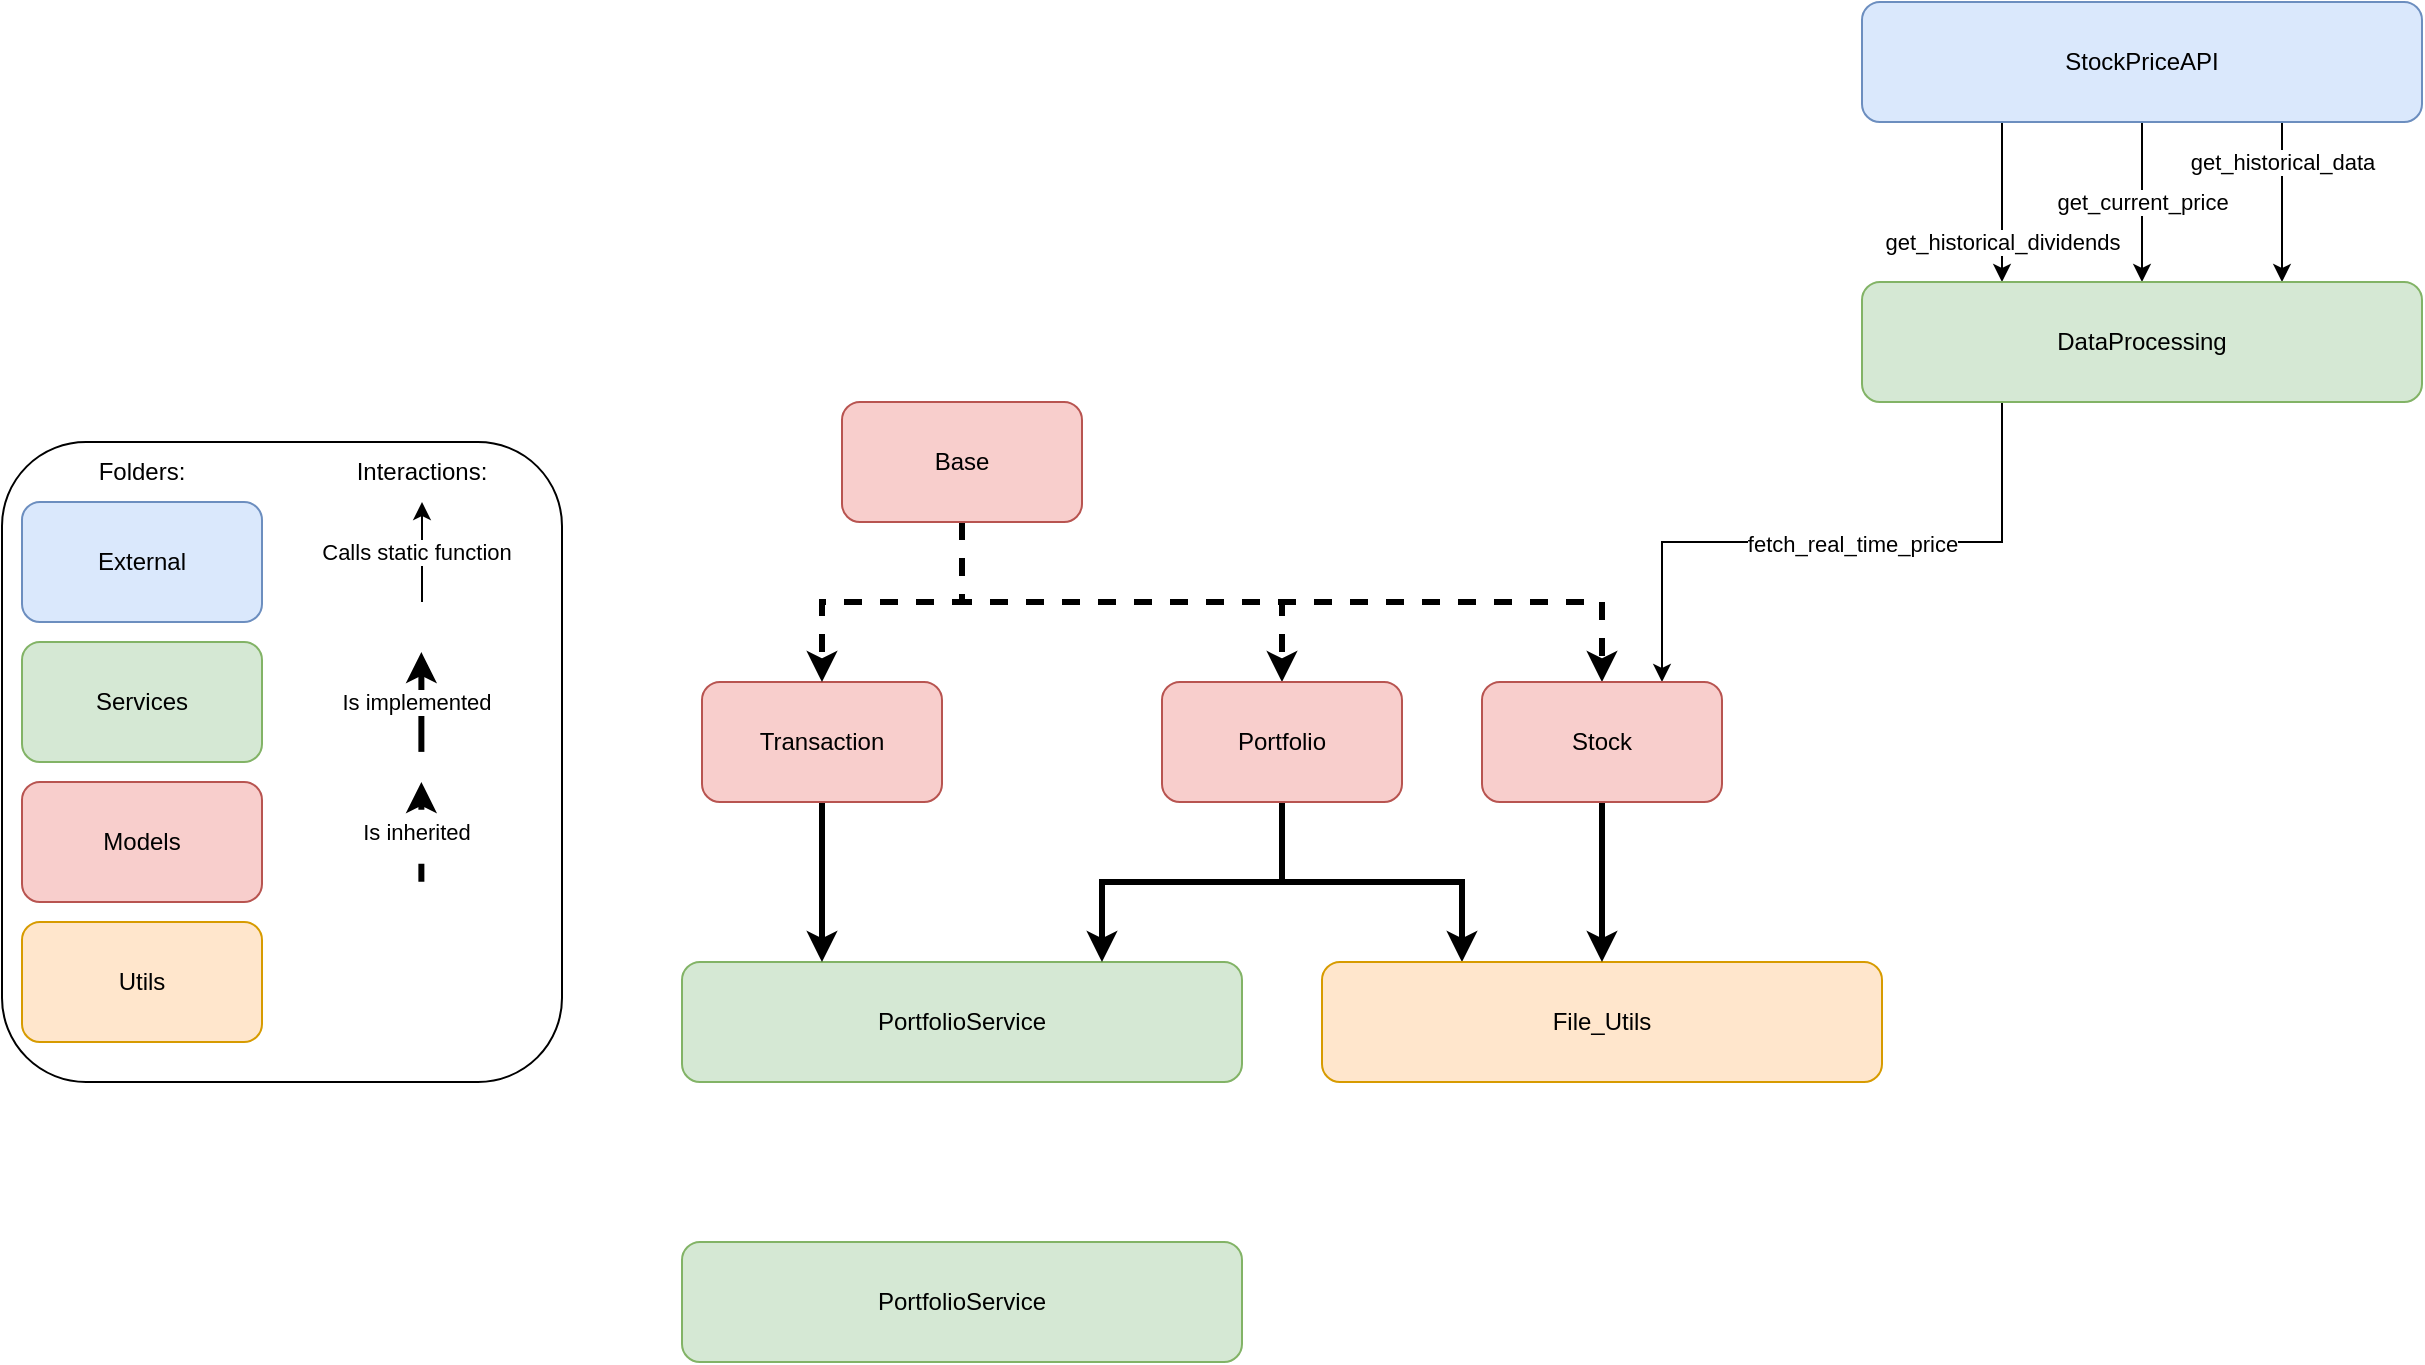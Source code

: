 <mxfile version="24.6.1" type="device">
  <diagram name="Page-1" id="rVRkZtC7fbkbAEmh_iyq">
    <mxGraphModel dx="1396" dy="1695" grid="1" gridSize="10" guides="1" tooltips="1" connect="1" arrows="1" fold="1" page="0" pageScale="1" pageWidth="827" pageHeight="1169" math="0" shadow="0">
      <root>
        <mxCell id="0" />
        <mxCell id="1" parent="0" />
        <mxCell id="m7NG0MJ-4mJpo4wS_Uf_-6" style="edgeStyle=orthogonalEdgeStyle;rounded=0;orthogonalLoop=1;jettySize=auto;html=1;exitX=0.5;exitY=1;exitDx=0;exitDy=0;entryX=0.5;entryY=0;entryDx=0;entryDy=0;" edge="1" parent="1" source="m7NG0MJ-4mJpo4wS_Uf_-1" target="m7NG0MJ-4mJpo4wS_Uf_-5">
          <mxGeometry relative="1" as="geometry" />
        </mxCell>
        <mxCell id="m7NG0MJ-4mJpo4wS_Uf_-7" value="get_current_price" style="edgeLabel;html=1;align=center;verticalAlign=middle;resizable=0;points=[];" vertex="1" connectable="0" parent="m7NG0MJ-4mJpo4wS_Uf_-6">
          <mxGeometry relative="1" as="geometry">
            <mxPoint as="offset" />
          </mxGeometry>
        </mxCell>
        <mxCell id="m7NG0MJ-4mJpo4wS_Uf_-9" style="edgeStyle=orthogonalEdgeStyle;rounded=0;orthogonalLoop=1;jettySize=auto;html=1;exitX=0.75;exitY=1;exitDx=0;exitDy=0;entryX=0.75;entryY=0;entryDx=0;entryDy=0;verticalAlign=middle;horizontal=1;labelBorderColor=default;labelPosition=center;verticalLabelPosition=middle;align=center;" edge="1" parent="1" source="m7NG0MJ-4mJpo4wS_Uf_-1" target="m7NG0MJ-4mJpo4wS_Uf_-5">
          <mxGeometry relative="1" as="geometry" />
        </mxCell>
        <mxCell id="m7NG0MJ-4mJpo4wS_Uf_-10" value="get_historical_data" style="edgeLabel;html=1;align=center;verticalAlign=middle;resizable=0;points=[];" vertex="1" connectable="0" parent="m7NG0MJ-4mJpo4wS_Uf_-9">
          <mxGeometry x="-0.5" relative="1" as="geometry">
            <mxPoint as="offset" />
          </mxGeometry>
        </mxCell>
        <mxCell id="m7NG0MJ-4mJpo4wS_Uf_-11" style="edgeStyle=orthogonalEdgeStyle;rounded=0;orthogonalLoop=1;jettySize=auto;html=1;exitX=0.25;exitY=1;exitDx=0;exitDy=0;entryX=0.25;entryY=0;entryDx=0;entryDy=0;" edge="1" parent="1" source="m7NG0MJ-4mJpo4wS_Uf_-1" target="m7NG0MJ-4mJpo4wS_Uf_-5">
          <mxGeometry relative="1" as="geometry" />
        </mxCell>
        <mxCell id="m7NG0MJ-4mJpo4wS_Uf_-12" value="get_historical_dividends" style="edgeLabel;html=1;align=center;verticalAlign=middle;resizable=0;points=[];" vertex="1" connectable="0" parent="m7NG0MJ-4mJpo4wS_Uf_-11">
          <mxGeometry x="0.5" relative="1" as="geometry">
            <mxPoint as="offset" />
          </mxGeometry>
        </mxCell>
        <mxCell id="m7NG0MJ-4mJpo4wS_Uf_-1" value="StockPriceAPI" style="rounded=1;whiteSpace=wrap;html=1;fillColor=#dae8fc;strokeColor=#6c8ebf;" vertex="1" parent="1">
          <mxGeometry x="1190" y="-760" width="280" height="60" as="geometry" />
        </mxCell>
        <mxCell id="m7NG0MJ-4mJpo4wS_Uf_-2" value="" style="rounded=1;whiteSpace=wrap;html=1;" vertex="1" parent="1">
          <mxGeometry x="260" y="-540" width="280" height="320" as="geometry" />
        </mxCell>
        <mxCell id="m7NG0MJ-4mJpo4wS_Uf_-3" value="External" style="rounded=1;whiteSpace=wrap;html=1;fillColor=#dae8fc;strokeColor=#6c8ebf;" vertex="1" parent="1">
          <mxGeometry x="270" y="-510" width="120" height="60" as="geometry" />
        </mxCell>
        <mxCell id="m7NG0MJ-4mJpo4wS_Uf_-4" value="Folders:" style="text;html=1;align=center;verticalAlign=middle;whiteSpace=wrap;rounded=0;" vertex="1" parent="1">
          <mxGeometry x="300" y="-540" width="60" height="30" as="geometry" />
        </mxCell>
        <mxCell id="m7NG0MJ-4mJpo4wS_Uf_-36" style="edgeStyle=orthogonalEdgeStyle;rounded=0;orthogonalLoop=1;jettySize=auto;html=1;exitX=0.25;exitY=1;exitDx=0;exitDy=0;entryX=0.75;entryY=0;entryDx=0;entryDy=0;" edge="1" parent="1" source="m7NG0MJ-4mJpo4wS_Uf_-5" target="m7NG0MJ-4mJpo4wS_Uf_-31">
          <mxGeometry relative="1" as="geometry" />
        </mxCell>
        <mxCell id="m7NG0MJ-4mJpo4wS_Uf_-37" value="fetch_real_time_price" style="edgeLabel;html=1;align=center;verticalAlign=middle;resizable=0;points=[];" vertex="1" connectable="0" parent="m7NG0MJ-4mJpo4wS_Uf_-36">
          <mxGeometry x="-0.059" y="1" relative="1" as="geometry">
            <mxPoint x="1" as="offset" />
          </mxGeometry>
        </mxCell>
        <mxCell id="m7NG0MJ-4mJpo4wS_Uf_-5" value="DataProcessing" style="rounded=1;whiteSpace=wrap;html=1;fillColor=#d5e8d4;strokeColor=#82b366;" vertex="1" parent="1">
          <mxGeometry x="1190" y="-620" width="280" height="60" as="geometry" />
        </mxCell>
        <mxCell id="m7NG0MJ-4mJpo4wS_Uf_-8" value="Services" style="rounded=1;whiteSpace=wrap;html=1;fillColor=#d5e8d4;strokeColor=#82b366;" vertex="1" parent="1">
          <mxGeometry x="270" y="-440" width="120" height="60" as="geometry" />
        </mxCell>
        <mxCell id="m7NG0MJ-4mJpo4wS_Uf_-13" value="PortfolioService" style="rounded=1;whiteSpace=wrap;html=1;fillColor=#d5e8d4;strokeColor=#82b366;" vertex="1" parent="1">
          <mxGeometry x="600" y="-280" width="280" height="60" as="geometry" />
        </mxCell>
        <mxCell id="m7NG0MJ-4mJpo4wS_Uf_-16" style="edgeStyle=orthogonalEdgeStyle;rounded=0;orthogonalLoop=1;jettySize=auto;html=1;exitX=0.5;exitY=1;exitDx=0;exitDy=0;entryX=0.25;entryY=0;entryDx=0;entryDy=0;strokeWidth=3;" edge="1" parent="1" source="m7NG0MJ-4mJpo4wS_Uf_-14" target="m7NG0MJ-4mJpo4wS_Uf_-13">
          <mxGeometry relative="1" as="geometry" />
        </mxCell>
        <mxCell id="m7NG0MJ-4mJpo4wS_Uf_-14" value="Transaction" style="rounded=1;whiteSpace=wrap;html=1;fillColor=#f8cecc;strokeColor=#b85450;" vertex="1" parent="1">
          <mxGeometry x="610" y="-420" width="120" height="60" as="geometry" />
        </mxCell>
        <mxCell id="m7NG0MJ-4mJpo4wS_Uf_-15" value="Models" style="rounded=1;whiteSpace=wrap;html=1;fillColor=#f8cecc;strokeColor=#b85450;" vertex="1" parent="1">
          <mxGeometry x="270" y="-370" width="120" height="60" as="geometry" />
        </mxCell>
        <mxCell id="m7NG0MJ-4mJpo4wS_Uf_-18" style="edgeStyle=orthogonalEdgeStyle;rounded=0;orthogonalLoop=1;jettySize=auto;html=1;exitX=0.5;exitY=1;exitDx=0;exitDy=0;strokeWidth=3;dashed=1;" edge="1" parent="1" source="m7NG0MJ-4mJpo4wS_Uf_-17" target="m7NG0MJ-4mJpo4wS_Uf_-14">
          <mxGeometry relative="1" as="geometry" />
        </mxCell>
        <mxCell id="m7NG0MJ-4mJpo4wS_Uf_-27" style="edgeStyle=orthogonalEdgeStyle;rounded=0;orthogonalLoop=1;jettySize=auto;html=1;exitX=0.5;exitY=1;exitDx=0;exitDy=0;entryX=0.5;entryY=0;entryDx=0;entryDy=0;strokeWidth=3;dashed=1;" edge="1" parent="1" source="m7NG0MJ-4mJpo4wS_Uf_-17" target="m7NG0MJ-4mJpo4wS_Uf_-26">
          <mxGeometry relative="1" as="geometry" />
        </mxCell>
        <mxCell id="m7NG0MJ-4mJpo4wS_Uf_-32" style="edgeStyle=orthogonalEdgeStyle;rounded=0;orthogonalLoop=1;jettySize=auto;html=1;exitX=0.5;exitY=1;exitDx=0;exitDy=0;entryX=0.5;entryY=0;entryDx=0;entryDy=0;strokeWidth=3;dashed=1;" edge="1" parent="1" source="m7NG0MJ-4mJpo4wS_Uf_-17" target="m7NG0MJ-4mJpo4wS_Uf_-31">
          <mxGeometry relative="1" as="geometry" />
        </mxCell>
        <mxCell id="m7NG0MJ-4mJpo4wS_Uf_-17" value="Base" style="rounded=1;whiteSpace=wrap;html=1;fillColor=#f8cecc;strokeColor=#b85450;" vertex="1" parent="1">
          <mxGeometry x="680" y="-560" width="120" height="60" as="geometry" />
        </mxCell>
        <mxCell id="m7NG0MJ-4mJpo4wS_Uf_-19" value="Interactions:" style="text;html=1;align=center;verticalAlign=middle;whiteSpace=wrap;rounded=0;" vertex="1" parent="1">
          <mxGeometry x="440" y="-540" width="60" height="30" as="geometry" />
        </mxCell>
        <mxCell id="m7NG0MJ-4mJpo4wS_Uf_-20" value="" style="endArrow=classic;html=1;rounded=0;endFill=1;entryX=0.5;entryY=1;entryDx=0;entryDy=0;" edge="1" parent="1" target="m7NG0MJ-4mJpo4wS_Uf_-19">
          <mxGeometry width="50" height="50" relative="1" as="geometry">
            <mxPoint x="470" y="-460" as="sourcePoint" />
            <mxPoint x="487.5" y="-510" as="targetPoint" />
          </mxGeometry>
        </mxCell>
        <mxCell id="m7NG0MJ-4mJpo4wS_Uf_-21" value="Calls static function" style="edgeLabel;html=1;align=center;verticalAlign=middle;resizable=0;points=[];" vertex="1" connectable="0" parent="m7NG0MJ-4mJpo4wS_Uf_-20">
          <mxGeometry y="3" relative="1" as="geometry">
            <mxPoint as="offset" />
          </mxGeometry>
        </mxCell>
        <mxCell id="m7NG0MJ-4mJpo4wS_Uf_-22" value="" style="endArrow=classic;html=1;rounded=0;endFill=1;strokeWidth=3;" edge="1" parent="1">
          <mxGeometry width="50" height="50" relative="1" as="geometry">
            <mxPoint x="469.69" y="-385.06" as="sourcePoint" />
            <mxPoint x="469.69" y="-434.94" as="targetPoint" />
          </mxGeometry>
        </mxCell>
        <mxCell id="m7NG0MJ-4mJpo4wS_Uf_-23" value="Is implemented" style="edgeLabel;html=1;align=center;verticalAlign=middle;resizable=0;points=[];" vertex="1" connectable="0" parent="m7NG0MJ-4mJpo4wS_Uf_-22">
          <mxGeometry y="3" relative="1" as="geometry">
            <mxPoint as="offset" />
          </mxGeometry>
        </mxCell>
        <mxCell id="m7NG0MJ-4mJpo4wS_Uf_-24" value="" style="endArrow=classic;html=1;rounded=0;endFill=1;strokeWidth=3;dashed=1;" edge="1" parent="1">
          <mxGeometry width="50" height="50" relative="1" as="geometry">
            <mxPoint x="469.69" y="-320.12" as="sourcePoint" />
            <mxPoint x="469.69" y="-370" as="targetPoint" />
          </mxGeometry>
        </mxCell>
        <mxCell id="m7NG0MJ-4mJpo4wS_Uf_-25" value="Is inherited" style="edgeLabel;html=1;align=center;verticalAlign=middle;resizable=0;points=[];" vertex="1" connectable="0" parent="m7NG0MJ-4mJpo4wS_Uf_-24">
          <mxGeometry y="3" relative="1" as="geometry">
            <mxPoint as="offset" />
          </mxGeometry>
        </mxCell>
        <mxCell id="m7NG0MJ-4mJpo4wS_Uf_-28" style="edgeStyle=orthogonalEdgeStyle;rounded=0;orthogonalLoop=1;jettySize=auto;html=1;exitX=0.5;exitY=1;exitDx=0;exitDy=0;entryX=0.75;entryY=0;entryDx=0;entryDy=0;strokeWidth=3;" edge="1" parent="1" source="m7NG0MJ-4mJpo4wS_Uf_-26" target="m7NG0MJ-4mJpo4wS_Uf_-13">
          <mxGeometry relative="1" as="geometry" />
        </mxCell>
        <mxCell id="m7NG0MJ-4mJpo4wS_Uf_-33" style="edgeStyle=orthogonalEdgeStyle;rounded=0;orthogonalLoop=1;jettySize=auto;html=1;exitX=0.5;exitY=1;exitDx=0;exitDy=0;entryX=0.25;entryY=0;entryDx=0;entryDy=0;strokeWidth=3;" edge="1" parent="1" source="m7NG0MJ-4mJpo4wS_Uf_-26" target="m7NG0MJ-4mJpo4wS_Uf_-29">
          <mxGeometry relative="1" as="geometry" />
        </mxCell>
        <mxCell id="m7NG0MJ-4mJpo4wS_Uf_-26" value="Portfolio" style="rounded=1;whiteSpace=wrap;html=1;fillColor=#f8cecc;strokeColor=#b85450;" vertex="1" parent="1">
          <mxGeometry x="840" y="-420" width="120" height="60" as="geometry" />
        </mxCell>
        <mxCell id="m7NG0MJ-4mJpo4wS_Uf_-29" value="File_Utils" style="rounded=1;whiteSpace=wrap;html=1;fillColor=#ffe6cc;strokeColor=#d79b00;" vertex="1" parent="1">
          <mxGeometry x="920" y="-280" width="280" height="60" as="geometry" />
        </mxCell>
        <mxCell id="m7NG0MJ-4mJpo4wS_Uf_-30" value="Utils" style="rounded=1;whiteSpace=wrap;html=1;fillColor=#ffe6cc;strokeColor=#d79b00;" vertex="1" parent="1">
          <mxGeometry x="270" y="-300" width="120" height="60" as="geometry" />
        </mxCell>
        <mxCell id="m7NG0MJ-4mJpo4wS_Uf_-34" style="edgeStyle=orthogonalEdgeStyle;rounded=0;orthogonalLoop=1;jettySize=auto;html=1;exitX=0.5;exitY=1;exitDx=0;exitDy=0;entryX=0.5;entryY=0;entryDx=0;entryDy=0;strokeWidth=3;" edge="1" parent="1" source="m7NG0MJ-4mJpo4wS_Uf_-31" target="m7NG0MJ-4mJpo4wS_Uf_-29">
          <mxGeometry relative="1" as="geometry" />
        </mxCell>
        <mxCell id="m7NG0MJ-4mJpo4wS_Uf_-31" value="Stock" style="rounded=1;whiteSpace=wrap;html=1;fillColor=#f8cecc;strokeColor=#b85450;" vertex="1" parent="1">
          <mxGeometry x="1000" y="-420" width="120" height="60" as="geometry" />
        </mxCell>
        <mxCell id="m7NG0MJ-4mJpo4wS_Uf_-38" value="PortfolioService" style="rounded=1;whiteSpace=wrap;html=1;fillColor=#d5e8d4;strokeColor=#82b366;" vertex="1" parent="1">
          <mxGeometry x="600" y="-140" width="280" height="60" as="geometry" />
        </mxCell>
      </root>
    </mxGraphModel>
  </diagram>
</mxfile>
